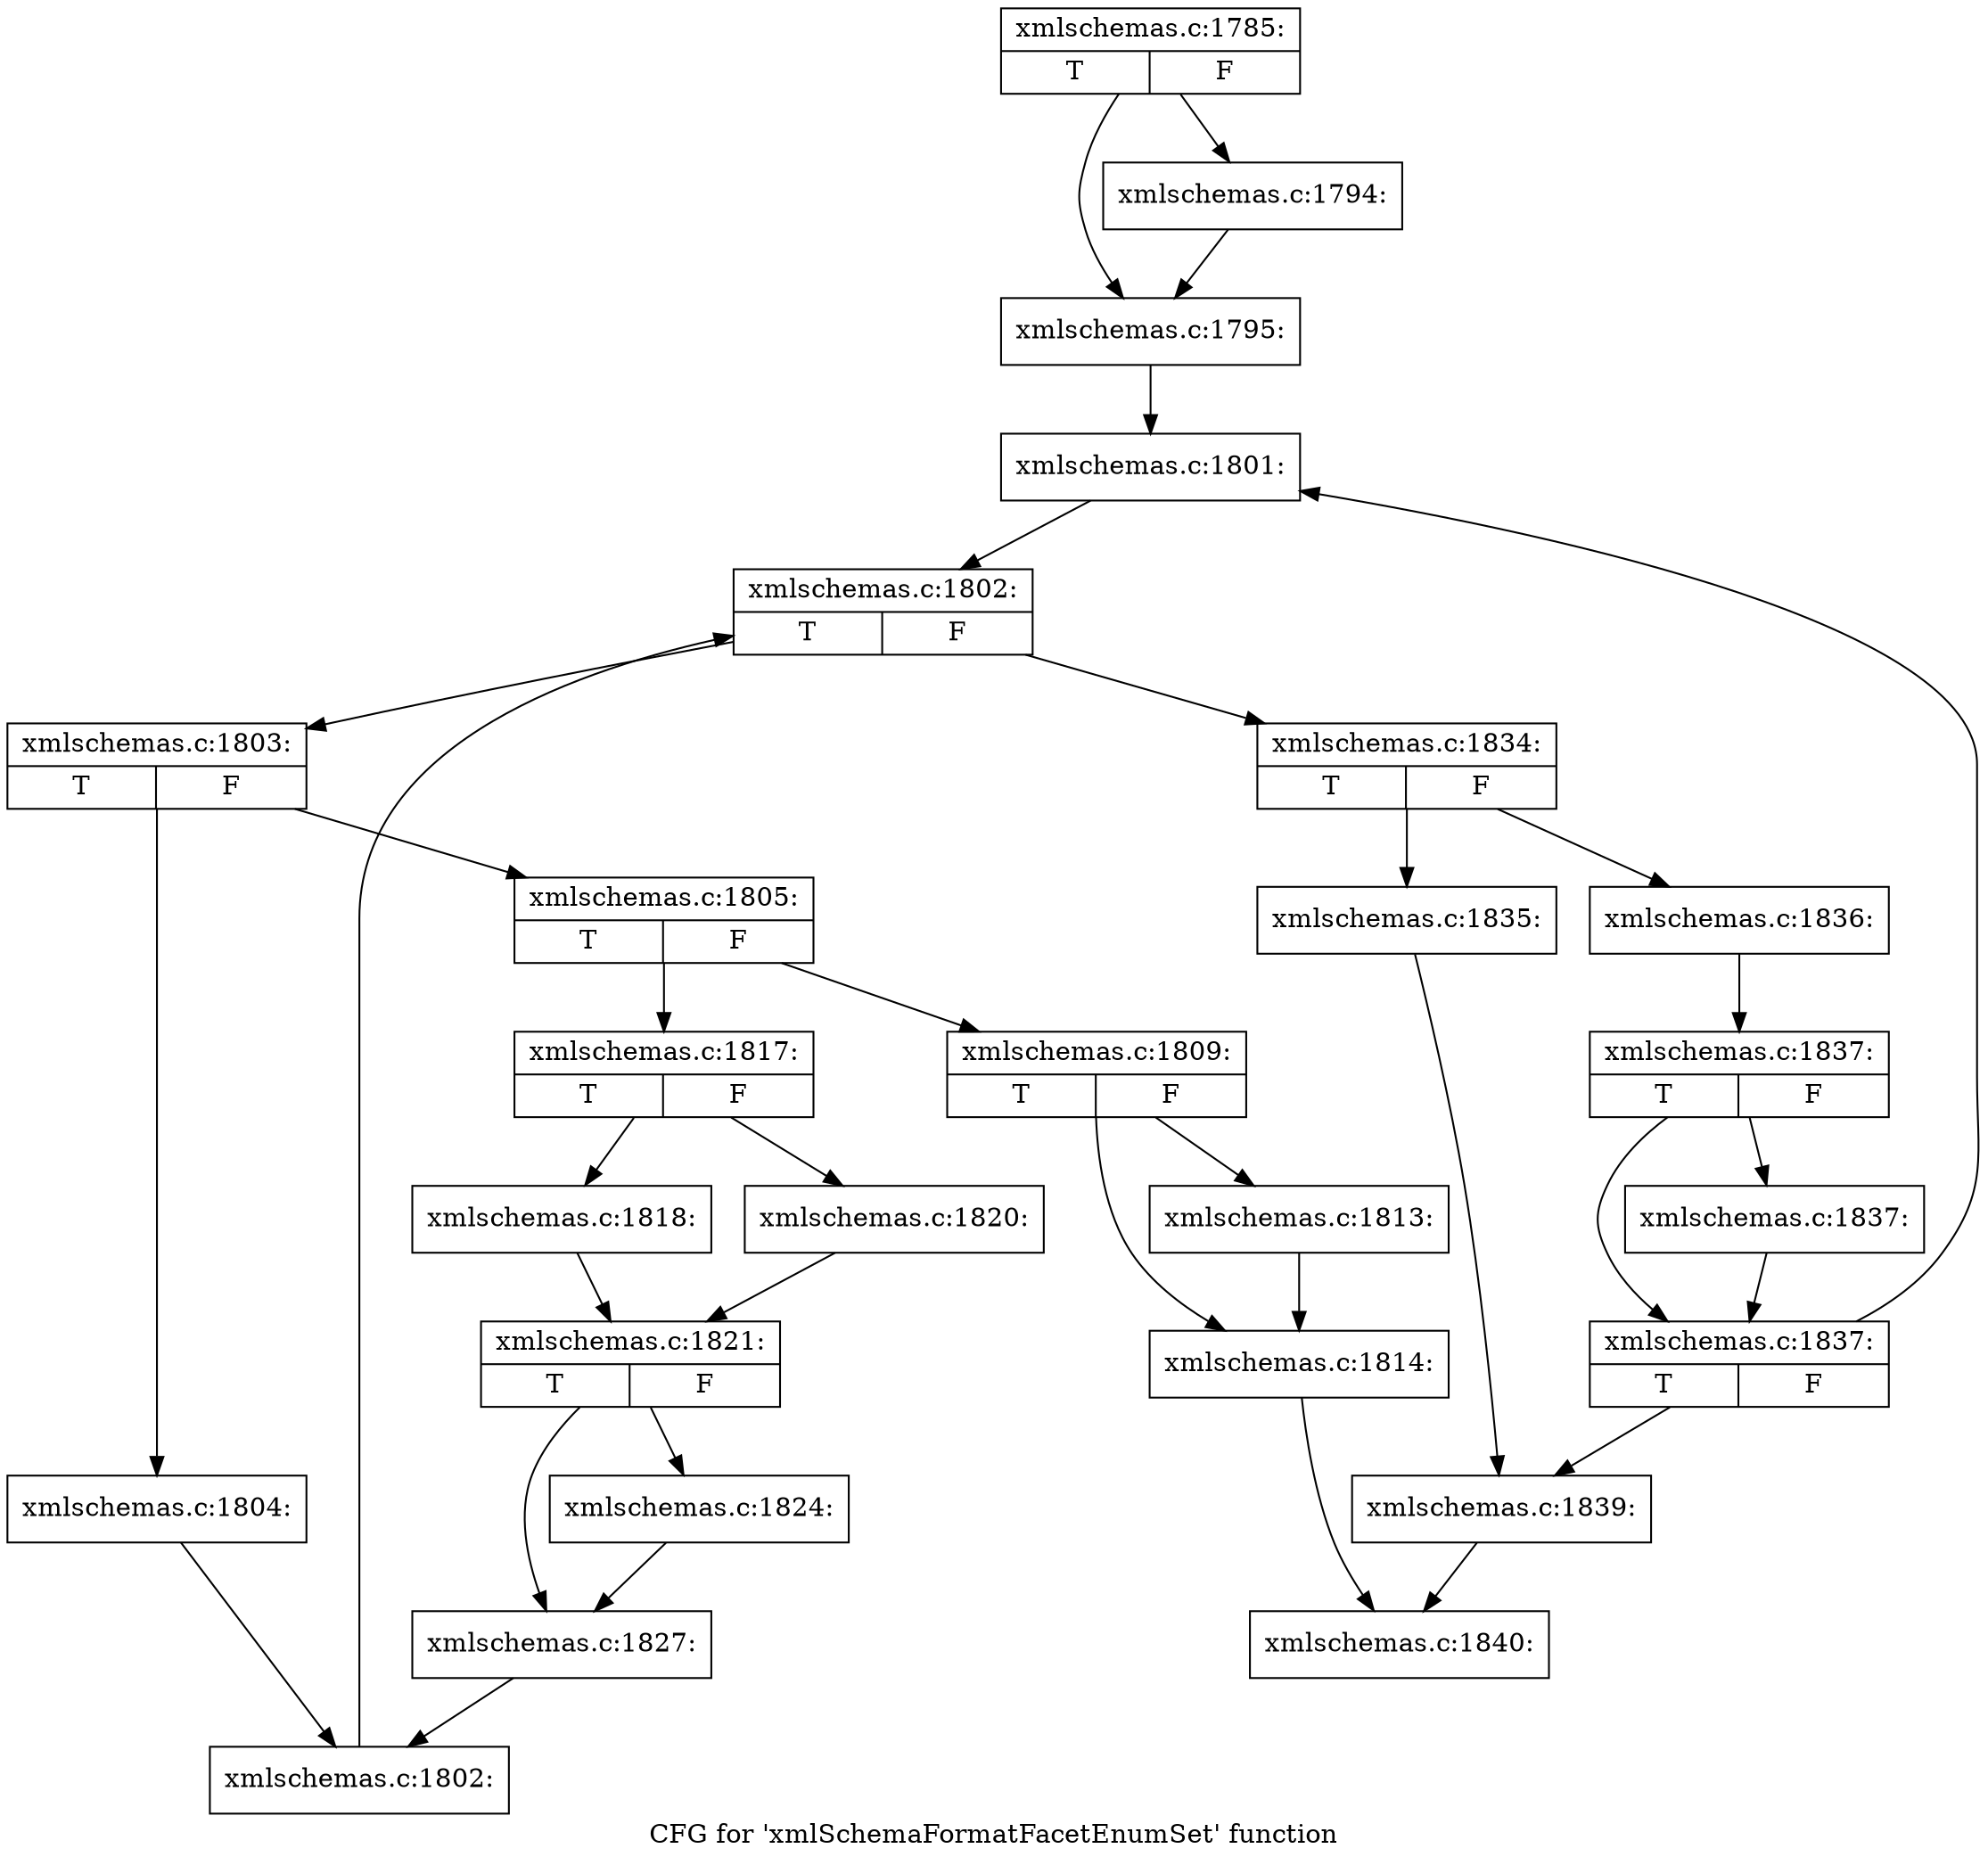 digraph "CFG for 'xmlSchemaFormatFacetEnumSet' function" {
	label="CFG for 'xmlSchemaFormatFacetEnumSet' function";

	Node0x5440ae0 [shape=record,label="{xmlschemas.c:1785:|{<s0>T|<s1>F}}"];
	Node0x5440ae0 -> Node0x54429a0;
	Node0x5440ae0 -> Node0x54429f0;
	Node0x54429a0 [shape=record,label="{xmlschemas.c:1794:}"];
	Node0x54429a0 -> Node0x54429f0;
	Node0x54429f0 [shape=record,label="{xmlschemas.c:1795:}"];
	Node0x54429f0 -> Node0x5443210;
	Node0x5443210 [shape=record,label="{xmlschemas.c:1801:}"];
	Node0x5443210 -> Node0x5443a60;
	Node0x5443a60 [shape=record,label="{xmlschemas.c:1802:|{<s0>T|<s1>F}}"];
	Node0x5443a60 -> Node0x5443d40;
	Node0x5443a60 -> Node0x54437b0;
	Node0x5443d40 [shape=record,label="{xmlschemas.c:1803:|{<s0>T|<s1>F}}"];
	Node0x5443d40 -> Node0x5444080;
	Node0x5443d40 -> Node0x54440d0;
	Node0x5444080 [shape=record,label="{xmlschemas.c:1804:}"];
	Node0x5444080 -> Node0x5443cb0;
	Node0x54440d0 [shape=record,label="{xmlschemas.c:1805:|{<s0>T|<s1>F}}"];
	Node0x54440d0 -> Node0x5444ea0;
	Node0x54440d0 -> Node0x54451d0;
	Node0x5444ea0 [shape=record,label="{xmlschemas.c:1809:|{<s0>T|<s1>F}}"];
	Node0x5444ea0 -> Node0x5445990;
	Node0x5444ea0 -> Node0x54459e0;
	Node0x5445990 [shape=record,label="{xmlschemas.c:1813:}"];
	Node0x5445990 -> Node0x54459e0;
	Node0x54459e0 [shape=record,label="{xmlschemas.c:1814:}"];
	Node0x54459e0 -> Node0x5441710;
	Node0x54451d0 [shape=record,label="{xmlschemas.c:1817:|{<s0>T|<s1>F}}"];
	Node0x54451d0 -> Node0x5446360;
	Node0x54451d0 -> Node0x5446400;
	Node0x5446360 [shape=record,label="{xmlschemas.c:1818:}"];
	Node0x5446360 -> Node0x54463b0;
	Node0x5446400 [shape=record,label="{xmlschemas.c:1820:}"];
	Node0x5446400 -> Node0x54463b0;
	Node0x54463b0 [shape=record,label="{xmlschemas.c:1821:|{<s0>T|<s1>F}}"];
	Node0x54463b0 -> Node0x5447790;
	Node0x54463b0 -> Node0x54477e0;
	Node0x5447790 [shape=record,label="{xmlschemas.c:1824:}"];
	Node0x5447790 -> Node0x54477e0;
	Node0x54477e0 [shape=record,label="{xmlschemas.c:1827:}"];
	Node0x54477e0 -> Node0x5443cb0;
	Node0x5443cb0 [shape=record,label="{xmlschemas.c:1802:}"];
	Node0x5443cb0 -> Node0x5443a60;
	Node0x54437b0 [shape=record,label="{xmlschemas.c:1834:|{<s0>T|<s1>F}}"];
	Node0x54437b0 -> Node0x5448290;
	Node0x54437b0 -> Node0x54482e0;
	Node0x5448290 [shape=record,label="{xmlschemas.c:1835:}"];
	Node0x5448290 -> Node0x5443170;
	Node0x54482e0 [shape=record,label="{xmlschemas.c:1836:}"];
	Node0x54482e0 -> Node0x54431c0;
	Node0x54431c0 [shape=record,label="{xmlschemas.c:1837:|{<s0>T|<s1>F}}"];
	Node0x54431c0 -> Node0x5448940;
	Node0x54431c0 -> Node0x54488f0;
	Node0x5448940 [shape=record,label="{xmlschemas.c:1837:}"];
	Node0x5448940 -> Node0x54488f0;
	Node0x54488f0 [shape=record,label="{xmlschemas.c:1837:|{<s0>T|<s1>F}}"];
	Node0x54488f0 -> Node0x5443210;
	Node0x54488f0 -> Node0x5443170;
	Node0x5443170 [shape=record,label="{xmlschemas.c:1839:}"];
	Node0x5443170 -> Node0x5441710;
	Node0x5441710 [shape=record,label="{xmlschemas.c:1840:}"];
}
